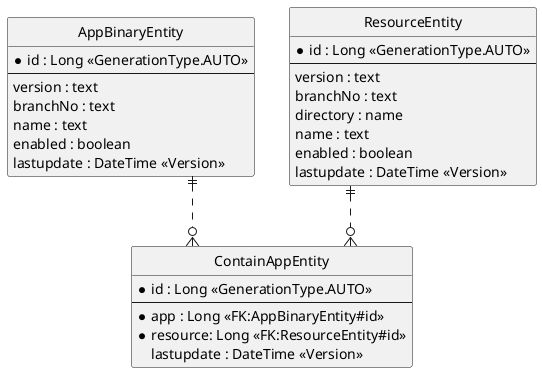 @startuml

' hide the spot
hide circle

' avoid problems with angled crows feet
skinparam linetype ortho

entity "AppBinaryEntity" as e01 {
  *id : Long <<GenerationType.AUTO>>
  --
  version : text
  branchNo : text
  name : text
  enabled : boolean
  lastupdate : DateTime <<Version>>
}

entity "ResourceEntity" as e02 {
  *id : Long <<GenerationType.AUTO>>
  --
  version : text
  branchNo : text
  directory : name
  name : text
  enabled : boolean
  lastupdate : DateTime <<Version>>
}

entity "ContainAppEntity" as e03 {
  *id : Long <<GenerationType.AUTO>>
  --
  *app : Long <<FK:AppBinaryEntity#id>>
  *resource: Long <<FK:ResourceEntity#id>>
  lastupdate : DateTime <<Version>>
}

e01 ||..o{ e03
e02 ||..o{ e03

@enduml